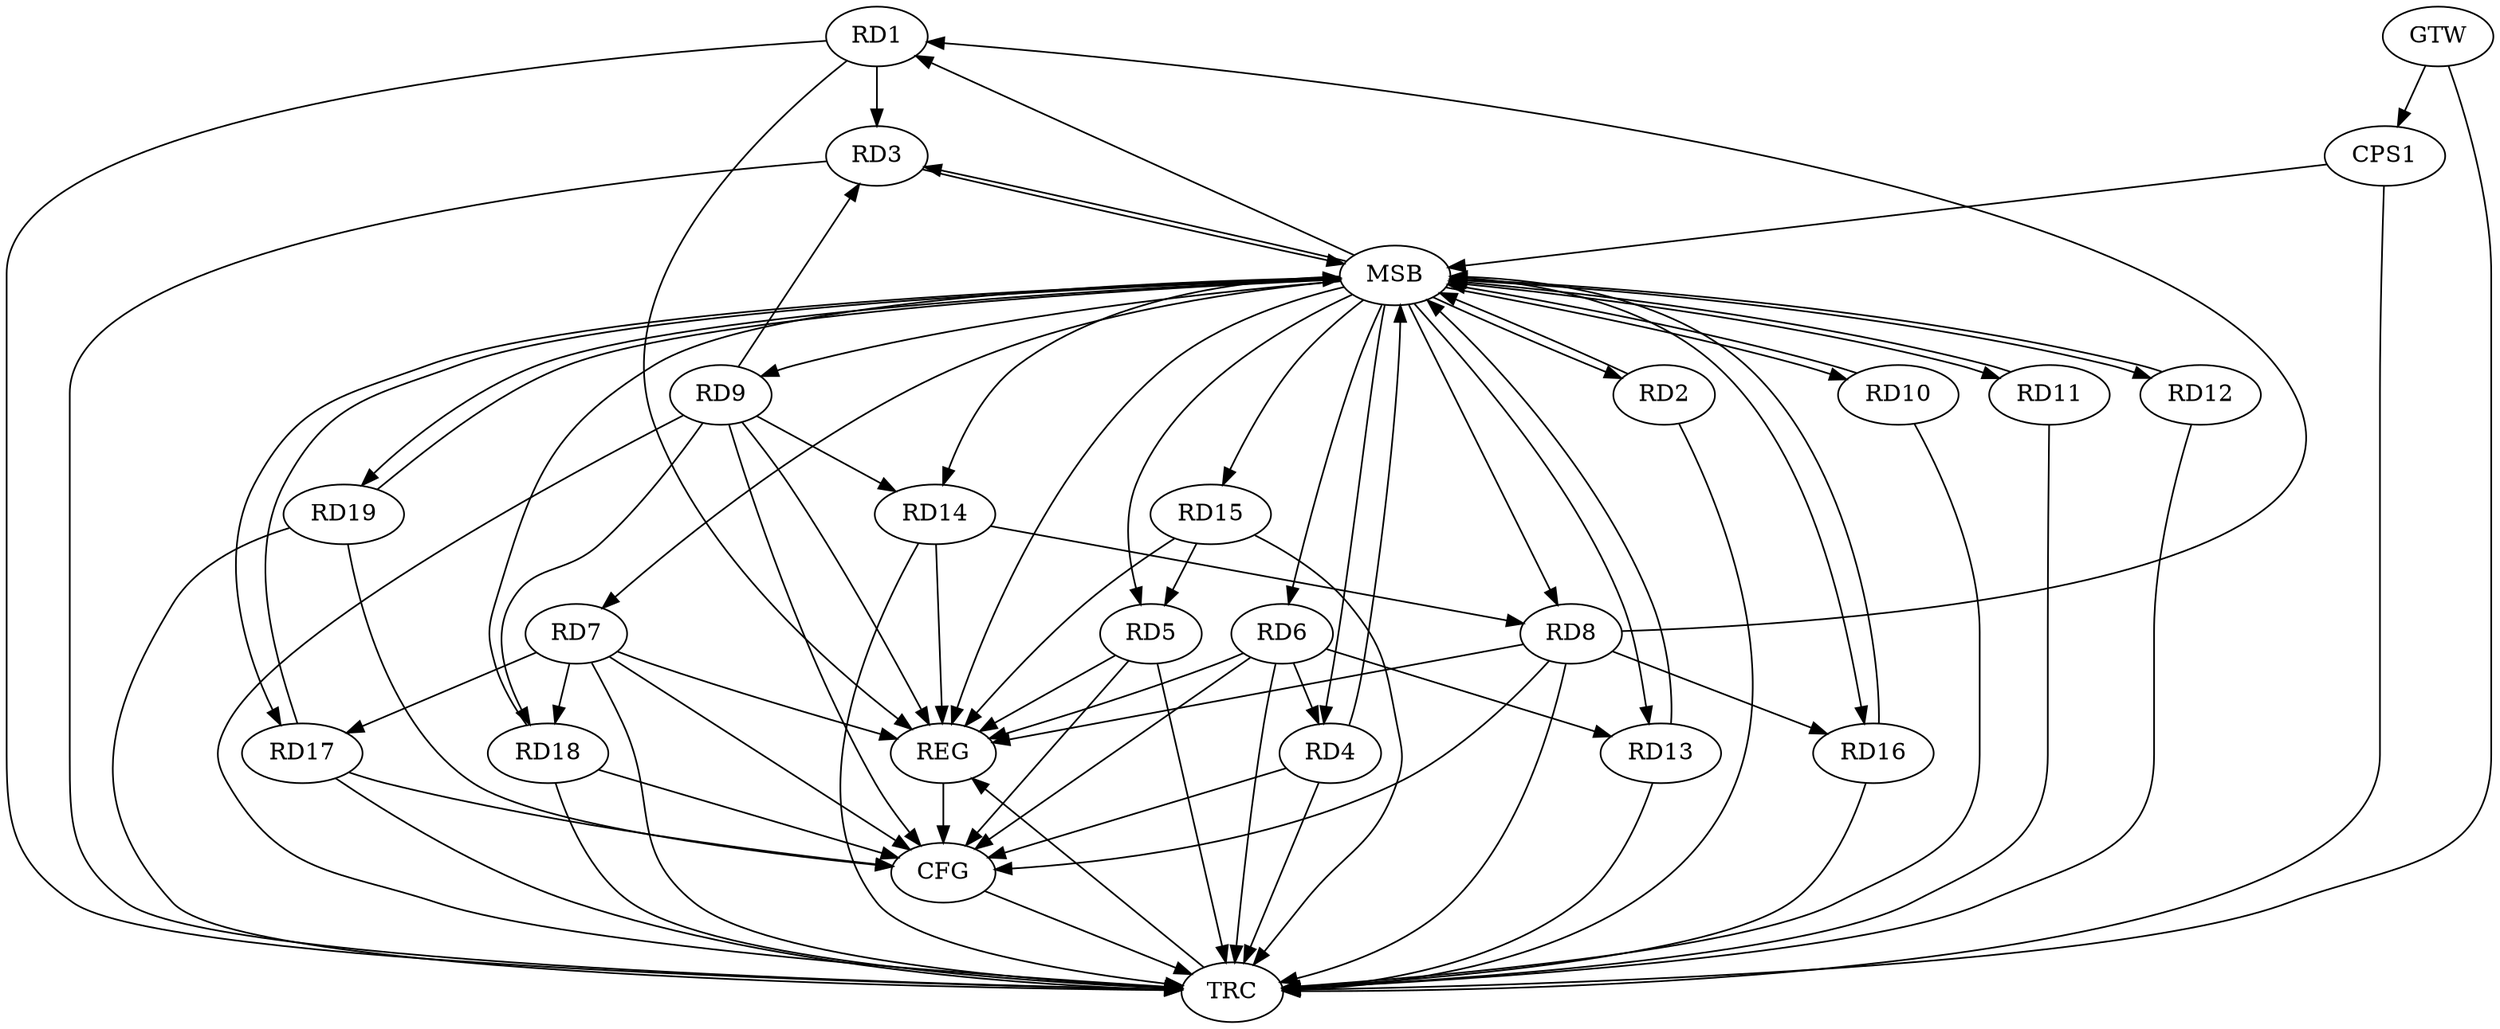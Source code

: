 strict digraph G {
  RD1 [ label="RD1" ];
  RD2 [ label="RD2" ];
  RD3 [ label="RD3" ];
  RD4 [ label="RD4" ];
  RD5 [ label="RD5" ];
  RD6 [ label="RD6" ];
  RD7 [ label="RD7" ];
  RD8 [ label="RD8" ];
  RD9 [ label="RD9" ];
  RD10 [ label="RD10" ];
  RD11 [ label="RD11" ];
  RD12 [ label="RD12" ];
  RD13 [ label="RD13" ];
  RD14 [ label="RD14" ];
  RD15 [ label="RD15" ];
  RD16 [ label="RD16" ];
  RD17 [ label="RD17" ];
  RD18 [ label="RD18" ];
  RD19 [ label="RD19" ];
  CPS1 [ label="CPS1" ];
  GTW [ label="GTW" ];
  REG [ label="REG" ];
  MSB [ label="MSB" ];
  CFG [ label="CFG" ];
  TRC [ label="TRC" ];
  RD1 -> RD3;
  RD8 -> RD1;
  RD9 -> RD3;
  RD6 -> RD4;
  RD15 -> RD5;
  RD6 -> RD13;
  RD7 -> RD17;
  RD7 -> RD18;
  RD14 -> RD8;
  RD8 -> RD16;
  RD9 -> RD14;
  RD9 -> RD18;
  GTW -> CPS1;
  RD1 -> REG;
  RD5 -> REG;
  RD6 -> REG;
  RD7 -> REG;
  RD8 -> REG;
  RD9 -> REG;
  RD14 -> REG;
  RD15 -> REG;
  RD2 -> MSB;
  MSB -> RD12;
  MSB -> RD13;
  MSB -> RD15;
  MSB -> REG;
  RD3 -> MSB;
  MSB -> RD9;
  MSB -> RD19;
  RD4 -> MSB;
  MSB -> RD1;
  MSB -> RD2;
  MSB -> RD7;
  MSB -> RD16;
  RD10 -> MSB;
  MSB -> RD3;
  MSB -> RD6;
  RD11 -> MSB;
  MSB -> RD8;
  MSB -> RD14;
  RD12 -> MSB;
  RD13 -> MSB;
  RD16 -> MSB;
  MSB -> RD4;
  MSB -> RD10;
  MSB -> RD17;
  RD17 -> MSB;
  RD18 -> MSB;
  RD19 -> MSB;
  MSB -> RD11;
  CPS1 -> MSB;
  MSB -> RD5;
  RD4 -> CFG;
  RD9 -> CFG;
  RD18 -> CFG;
  RD6 -> CFG;
  RD7 -> CFG;
  RD8 -> CFG;
  RD19 -> CFG;
  RD17 -> CFG;
  RD5 -> CFG;
  REG -> CFG;
  RD1 -> TRC;
  RD2 -> TRC;
  RD3 -> TRC;
  RD4 -> TRC;
  RD5 -> TRC;
  RD6 -> TRC;
  RD7 -> TRC;
  RD8 -> TRC;
  RD9 -> TRC;
  RD10 -> TRC;
  RD11 -> TRC;
  RD12 -> TRC;
  RD13 -> TRC;
  RD14 -> TRC;
  RD15 -> TRC;
  RD16 -> TRC;
  RD17 -> TRC;
  RD18 -> TRC;
  RD19 -> TRC;
  CPS1 -> TRC;
  GTW -> TRC;
  CFG -> TRC;
  TRC -> REG;
}
